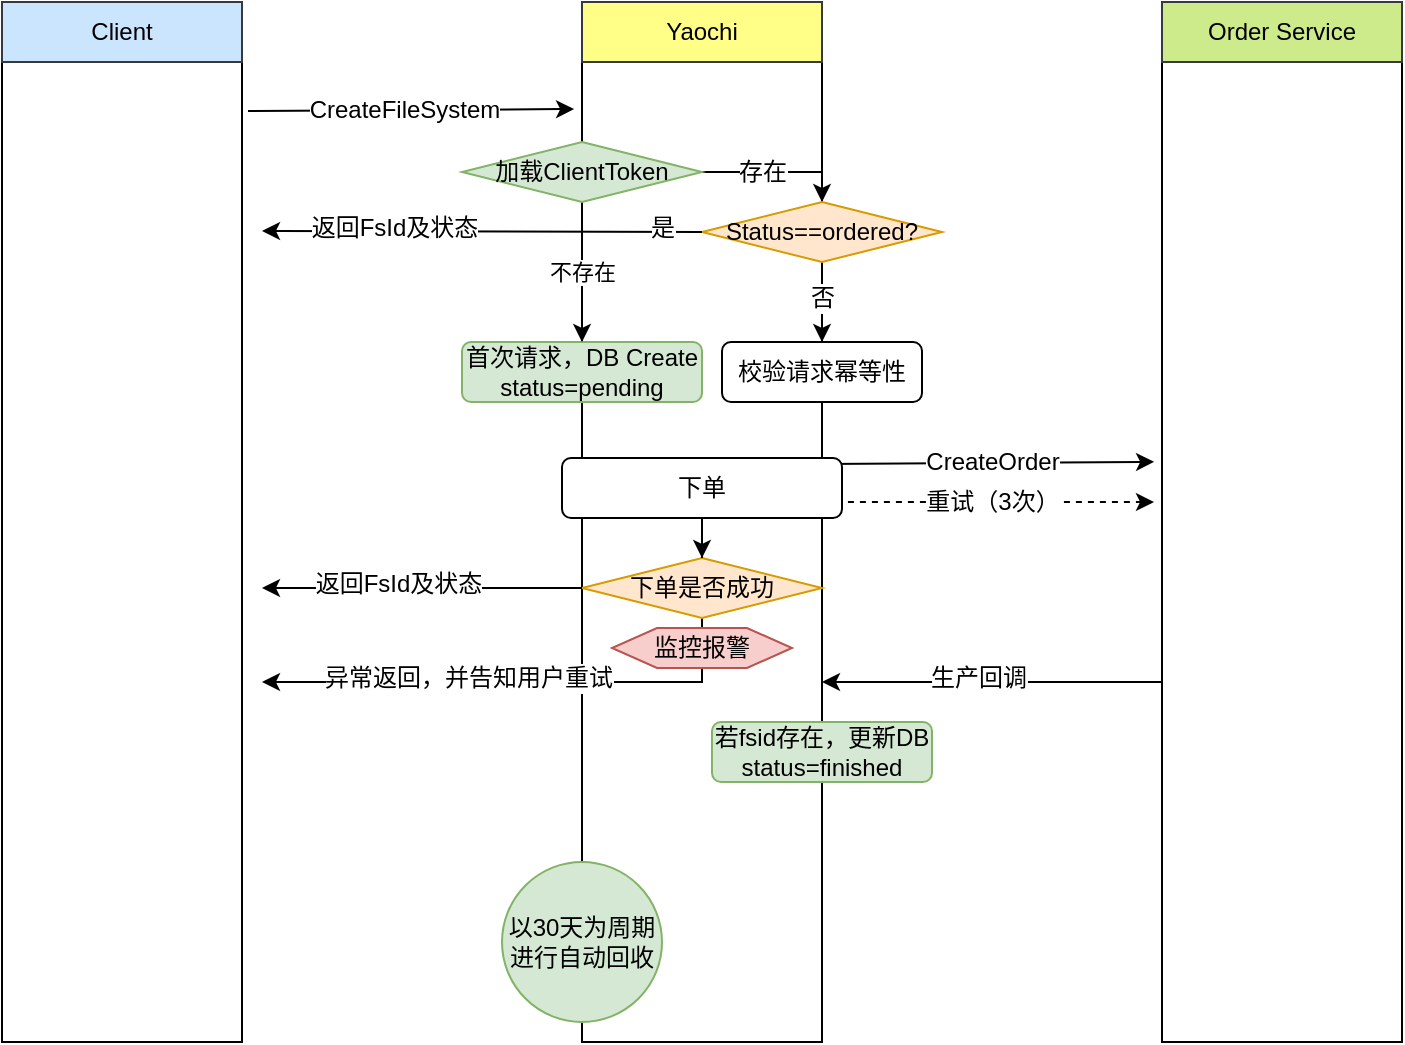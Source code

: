 <mxfile version="12.8.2" type="github">
  <diagram id="0LorpYN9siC3LZAP5Hen" name="第 1 页">
    <mxGraphModel dx="946" dy="614" grid="1" gridSize="10" guides="1" tooltips="1" connect="1" arrows="1" fold="1" page="1" pageScale="1" pageWidth="1169" pageHeight="827" math="0" shadow="0">
      <root>
        <mxCell id="0" />
        <mxCell id="1" parent="0" />
        <mxCell id="NPSApUFOZu9N5_JHAl4--2" value="" style="rounded=0;whiteSpace=wrap;html=1;" vertex="1" parent="1">
          <mxGeometry x="460" y="150" width="120" height="490" as="geometry" />
        </mxCell>
        <mxCell id="NPSApUFOZu9N5_JHAl4--4" value="" style="endArrow=classic;html=1;entryX=-0.033;entryY=0.408;entryDx=0;entryDy=0;entryPerimeter=0;" edge="1" parent="1" target="NPSApUFOZu9N5_JHAl4--3">
          <mxGeometry width="50" height="50" relative="1" as="geometry">
            <mxPoint x="580.96" y="351" as="sourcePoint" />
            <mxPoint x="759.96" y="351" as="targetPoint" />
          </mxGeometry>
        </mxCell>
        <mxCell id="NPSApUFOZu9N5_JHAl4--28" value="CreateOrder" style="text;html=1;align=center;verticalAlign=middle;resizable=0;points=[];labelBackgroundColor=#ffffff;" vertex="1" connectable="0" parent="NPSApUFOZu9N5_JHAl4--4">
          <mxGeometry x="-0.151" y="1" relative="1" as="geometry">
            <mxPoint x="14.01" as="offset" />
          </mxGeometry>
        </mxCell>
        <mxCell id="NPSApUFOZu9N5_JHAl4--5" value="" style="endArrow=classic;html=1;exitX=1.025;exitY=0.05;exitDx=0;exitDy=0;exitPerimeter=0;entryX=-0.033;entryY=0.048;entryDx=0;entryDy=0;entryPerimeter=0;" edge="1" parent="1" source="NPSApUFOZu9N5_JHAl4--1" target="NPSApUFOZu9N5_JHAl4--2">
          <mxGeometry width="50" height="50" relative="1" as="geometry">
            <mxPoint x="350" y="220" as="sourcePoint" />
            <mxPoint x="450" y="179" as="targetPoint" />
          </mxGeometry>
        </mxCell>
        <mxCell id="NPSApUFOZu9N5_JHAl4--27" value="CreateFileSystem" style="text;html=1;align=center;verticalAlign=middle;resizable=0;points=[];labelBackgroundColor=#ffffff;" vertex="1" connectable="0" parent="NPSApUFOZu9N5_JHAl4--5">
          <mxGeometry x="-0.221" y="-1" relative="1" as="geometry">
            <mxPoint x="14.04" y="-1.61" as="offset" />
          </mxGeometry>
        </mxCell>
        <mxCell id="NPSApUFOZu9N5_JHAl4--7" value="" style="endArrow=classic;html=1;dashed=1;" edge="1" parent="1">
          <mxGeometry width="50" height="50" relative="1" as="geometry">
            <mxPoint x="580.96" y="370" as="sourcePoint" />
            <mxPoint x="746" y="370" as="targetPoint" />
          </mxGeometry>
        </mxCell>
        <mxCell id="NPSApUFOZu9N5_JHAl4--9" value="重试（3次）" style="text;html=1;align=center;verticalAlign=middle;resizable=0;points=[];labelBackgroundColor=#ffffff;" vertex="1" connectable="0" parent="NPSApUFOZu9N5_JHAl4--7">
          <mxGeometry x="-0.106" relative="1" as="geometry">
            <mxPoint x="10" as="offset" />
          </mxGeometry>
        </mxCell>
        <mxCell id="NPSApUFOZu9N5_JHAl4--18" value="" style="endArrow=classic;html=1;" edge="1" parent="1">
          <mxGeometry width="50" height="50" relative="1" as="geometry">
            <mxPoint x="756" y="460" as="sourcePoint" />
            <mxPoint x="580" y="460" as="targetPoint" />
          </mxGeometry>
        </mxCell>
        <mxCell id="NPSApUFOZu9N5_JHAl4--19" value="生产回调" style="text;html=1;align=center;verticalAlign=middle;resizable=0;points=[];labelBackgroundColor=#ffffff;" vertex="1" connectable="0" parent="NPSApUFOZu9N5_JHAl4--18">
          <mxGeometry x="-0.477" y="-2" relative="1" as="geometry">
            <mxPoint x="-52.06" as="offset" />
          </mxGeometry>
        </mxCell>
        <mxCell id="NPSApUFOZu9N5_JHAl4--24" value="&lt;span style=&quot;text-align: left&quot;&gt;首次请求，DB Create&lt;br&gt;status=pending&lt;br&gt;&lt;/span&gt;" style="rounded=1;whiteSpace=wrap;html=1;fillColor=#d5e8d4;strokeColor=#82b366;" vertex="1" parent="1">
          <mxGeometry x="400" y="290" width="120" height="30" as="geometry" />
        </mxCell>
        <mxCell id="NPSApUFOZu9N5_JHAl4--26" value="&lt;span style=&quot;text-align: left&quot;&gt;若fsid存在，更新DB status=finished&lt;/span&gt;" style="rounded=1;whiteSpace=wrap;html=1;fillColor=#d5e8d4;strokeColor=#82b366;" vertex="1" parent="1">
          <mxGeometry x="525" y="480" width="110" height="30" as="geometry" />
        </mxCell>
        <mxCell id="NPSApUFOZu9N5_JHAl4--56" style="edgeStyle=orthogonalEdgeStyle;rounded=0;orthogonalLoop=1;jettySize=auto;html=1;exitX=1;exitY=0.5;exitDx=0;exitDy=0;" edge="1" parent="1" source="NPSApUFOZu9N5_JHAl4--35" target="NPSApUFOZu9N5_JHAl4--41">
          <mxGeometry relative="1" as="geometry">
            <Array as="points">
              <mxPoint x="580" y="205" />
            </Array>
          </mxGeometry>
        </mxCell>
        <mxCell id="NPSApUFOZu9N5_JHAl4--57" value="存在" style="text;html=1;align=center;verticalAlign=middle;resizable=0;points=[];labelBackgroundColor=#ffffff;" vertex="1" connectable="0" parent="NPSApUFOZu9N5_JHAl4--56">
          <mxGeometry x="-0.28" y="-2" relative="1" as="geometry">
            <mxPoint x="3" y="-2" as="offset" />
          </mxGeometry>
        </mxCell>
        <mxCell id="NPSApUFOZu9N5_JHAl4--58" value="不存在" style="edgeStyle=orthogonalEdgeStyle;rounded=0;orthogonalLoop=1;jettySize=auto;html=1;exitX=0.5;exitY=1;exitDx=0;exitDy=0;entryX=0.5;entryY=0;entryDx=0;entryDy=0;" edge="1" parent="1" source="NPSApUFOZu9N5_JHAl4--35" target="NPSApUFOZu9N5_JHAl4--24">
          <mxGeometry relative="1" as="geometry" />
        </mxCell>
        <mxCell id="NPSApUFOZu9N5_JHAl4--35" value="&lt;span style=&quot;text-align: left ; white-space: normal&quot;&gt;加载ClientToken&lt;/span&gt;" style="rhombus;whiteSpace=wrap;html=1;fillColor=#d5e8d4;strokeColor=#82b366;" vertex="1" parent="1">
          <mxGeometry x="400" y="190" width="120" height="30" as="geometry" />
        </mxCell>
        <mxCell id="NPSApUFOZu9N5_JHAl4--69" style="edgeStyle=orthogonalEdgeStyle;rounded=0;orthogonalLoop=1;jettySize=auto;html=1;exitX=0.5;exitY=1;exitDx=0;exitDy=0;entryX=0.5;entryY=0;entryDx=0;entryDy=0;" edge="1" parent="1" source="NPSApUFOZu9N5_JHAl4--41" target="NPSApUFOZu9N5_JHAl4--59">
          <mxGeometry relative="1" as="geometry" />
        </mxCell>
        <mxCell id="NPSApUFOZu9N5_JHAl4--70" value="否" style="text;html=1;align=center;verticalAlign=middle;resizable=0;points=[];labelBackgroundColor=#ffffff;" vertex="1" connectable="0" parent="NPSApUFOZu9N5_JHAl4--69">
          <mxGeometry x="-0.1" relative="1" as="geometry">
            <mxPoint as="offset" />
          </mxGeometry>
        </mxCell>
        <mxCell id="NPSApUFOZu9N5_JHAl4--41" value="&lt;span style=&quot;text-align: left ; white-space: normal&quot;&gt;Status==ordered?&lt;/span&gt;" style="rhombus;whiteSpace=wrap;html=1;fillColor=#ffe6cc;strokeColor=#d79b00;" vertex="1" parent="1">
          <mxGeometry x="520" y="220" width="120" height="30" as="geometry" />
        </mxCell>
        <mxCell id="NPSApUFOZu9N5_JHAl4--43" value="" style="endArrow=classic;html=1;exitX=0;exitY=0.5;exitDx=0;exitDy=0;" edge="1" parent="1" source="NPSApUFOZu9N5_JHAl4--41">
          <mxGeometry width="50" height="50" relative="1" as="geometry">
            <mxPoint x="450" y="234.5" as="sourcePoint" />
            <mxPoint x="300" y="234.5" as="targetPoint" />
          </mxGeometry>
        </mxCell>
        <mxCell id="NPSApUFOZu9N5_JHAl4--44" value="返回FsId及状态" style="text;html=1;align=center;verticalAlign=middle;resizable=0;points=[];labelBackgroundColor=#ffffff;" vertex="1" connectable="0" parent="NPSApUFOZu9N5_JHAl4--43">
          <mxGeometry x="-0.221" y="-1" relative="1" as="geometry">
            <mxPoint x="-69" y="-0.8" as="offset" />
          </mxGeometry>
        </mxCell>
        <mxCell id="NPSApUFOZu9N5_JHAl4--68" value="是" style="text;html=1;align=center;verticalAlign=middle;resizable=0;points=[];labelBackgroundColor=#ffffff;" vertex="1" connectable="0" parent="NPSApUFOZu9N5_JHAl4--43">
          <mxGeometry x="-0.673" y="-2" relative="1" as="geometry">
            <mxPoint x="16" as="offset" />
          </mxGeometry>
        </mxCell>
        <mxCell id="NPSApUFOZu9N5_JHAl4--48" value="以30天为周期进行自动回收" style="ellipse;whiteSpace=wrap;html=1;aspect=fixed;fillColor=#d5e8d4;strokeColor=#82b366;" vertex="1" parent="1">
          <mxGeometry x="420" y="550" width="80" height="80" as="geometry" />
        </mxCell>
        <mxCell id="NPSApUFOZu9N5_JHAl4--72" style="edgeStyle=orthogonalEdgeStyle;rounded=0;orthogonalLoop=1;jettySize=auto;html=1;exitX=0.5;exitY=1;exitDx=0;exitDy=0;" edge="1" parent="1" source="NPSApUFOZu9N5_JHAl4--52">
          <mxGeometry relative="1" as="geometry">
            <mxPoint x="300" y="460" as="targetPoint" />
            <Array as="points">
              <mxPoint x="520" y="460" />
              <mxPoint x="300" y="460" />
            </Array>
          </mxGeometry>
        </mxCell>
        <mxCell id="NPSApUFOZu9N5_JHAl4--73" value="异常返回，并告知用户重试" style="text;html=1;align=center;verticalAlign=middle;resizable=0;points=[];labelBackgroundColor=#ffffff;" vertex="1" connectable="0" parent="NPSApUFOZu9N5_JHAl4--72">
          <mxGeometry x="0.592" y="-2" relative="1" as="geometry">
            <mxPoint x="51" as="offset" />
          </mxGeometry>
        </mxCell>
        <mxCell id="NPSApUFOZu9N5_JHAl4--52" value="&lt;span style=&quot;text-align: left ; white-space: normal&quot;&gt;下单是否成功&lt;/span&gt;" style="rhombus;whiteSpace=wrap;html=1;fillColor=#ffe6cc;strokeColor=#d79b00;" vertex="1" parent="1">
          <mxGeometry x="460" y="398" width="120" height="30" as="geometry" />
        </mxCell>
        <mxCell id="NPSApUFOZu9N5_JHAl4--53" value="" style="endArrow=classic;html=1;exitX=0;exitY=0.5;exitDx=0;exitDy=0;" edge="1" parent="1" source="NPSApUFOZu9N5_JHAl4--52">
          <mxGeometry width="50" height="50" relative="1" as="geometry">
            <mxPoint x="40" y="418" as="sourcePoint" />
            <mxPoint x="300" y="413" as="targetPoint" />
          </mxGeometry>
        </mxCell>
        <mxCell id="NPSApUFOZu9N5_JHAl4--54" value="返回FsId及状态" style="text;html=1;align=center;verticalAlign=middle;resizable=0;points=[];labelBackgroundColor=#ffffff;" vertex="1" connectable="0" parent="NPSApUFOZu9N5_JHAl4--53">
          <mxGeometry x="0.409" y="-1" relative="1" as="geometry">
            <mxPoint x="20" y="-1" as="offset" />
          </mxGeometry>
        </mxCell>
        <mxCell id="NPSApUFOZu9N5_JHAl4--59" value="&lt;span style=&quot;text-align: left&quot;&gt;校验请求幂等性&lt;br&gt;&lt;/span&gt;" style="rounded=1;whiteSpace=wrap;html=1;" vertex="1" parent="1">
          <mxGeometry x="530" y="290" width="100" height="30" as="geometry" />
        </mxCell>
        <mxCell id="NPSApUFOZu9N5_JHAl4--71" style="edgeStyle=orthogonalEdgeStyle;rounded=0;orthogonalLoop=1;jettySize=auto;html=1;exitX=0.5;exitY=1;exitDx=0;exitDy=0;" edge="1" parent="1" source="NPSApUFOZu9N5_JHAl4--60" target="NPSApUFOZu9N5_JHAl4--52">
          <mxGeometry relative="1" as="geometry" />
        </mxCell>
        <mxCell id="NPSApUFOZu9N5_JHAl4--60" value="&lt;span style=&quot;text-align: left&quot;&gt;下单&lt;br&gt;&lt;/span&gt;" style="rounded=1;whiteSpace=wrap;html=1;" vertex="1" parent="1">
          <mxGeometry x="450" y="348" width="140" height="30" as="geometry" />
        </mxCell>
        <mxCell id="NPSApUFOZu9N5_JHAl4--64" value="&lt;span style=&quot;text-align: left ; white-space: nowrap&quot;&gt;Yaochi&lt;/span&gt;" style="rounded=0;whiteSpace=wrap;html=1;fillColor=#ffff88;strokeColor=#36393d;" vertex="1" parent="1">
          <mxGeometry x="460" y="120" width="120" height="30" as="geometry" />
        </mxCell>
        <mxCell id="NPSApUFOZu9N5_JHAl4--66" value="" style="group" vertex="1" connectable="0" parent="1">
          <mxGeometry x="750" y="120" width="120" height="520" as="geometry" />
        </mxCell>
        <mxCell id="NPSApUFOZu9N5_JHAl4--3" value="" style="rounded=0;whiteSpace=wrap;html=1;" vertex="1" parent="NPSApUFOZu9N5_JHAl4--66">
          <mxGeometry y="30" width="120" height="490" as="geometry" />
        </mxCell>
        <mxCell id="NPSApUFOZu9N5_JHAl4--65" value="&lt;span style=&quot;text-align: left ; white-space: nowrap&quot;&gt;Order Service&lt;/span&gt;" style="rounded=0;whiteSpace=wrap;html=1;fillColor=#cdeb8b;strokeColor=#36393d;" vertex="1" parent="NPSApUFOZu9N5_JHAl4--66">
          <mxGeometry width="120" height="30" as="geometry" />
        </mxCell>
        <mxCell id="NPSApUFOZu9N5_JHAl4--67" value="" style="group" vertex="1" connectable="0" parent="1">
          <mxGeometry x="170" y="120" width="120" height="520" as="geometry" />
        </mxCell>
        <mxCell id="NPSApUFOZu9N5_JHAl4--1" value="" style="rounded=0;whiteSpace=wrap;html=1;" vertex="1" parent="NPSApUFOZu9N5_JHAl4--67">
          <mxGeometry y="30" width="120" height="490" as="geometry" />
        </mxCell>
        <mxCell id="NPSApUFOZu9N5_JHAl4--63" value="&lt;span style=&quot;white-space: normal&quot;&gt;Client&lt;/span&gt;" style="rounded=0;whiteSpace=wrap;html=1;fillColor=#cce5ff;strokeColor=#36393d;" vertex="1" parent="NPSApUFOZu9N5_JHAl4--67">
          <mxGeometry width="120" height="30" as="geometry" />
        </mxCell>
        <mxCell id="NPSApUFOZu9N5_JHAl4--74" value="监控报警" style="shape=hexagon;perimeter=hexagonPerimeter2;whiteSpace=wrap;html=1;fillColor=#f8cecc;strokeColor=#b85450;" vertex="1" parent="1">
          <mxGeometry x="475" y="433" width="90" height="20" as="geometry" />
        </mxCell>
      </root>
    </mxGraphModel>
  </diagram>
</mxfile>
